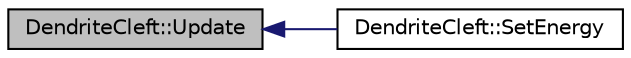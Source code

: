 digraph "DendriteCleft::Update"
{
  edge [fontname="Helvetica",fontsize="10",labelfontname="Helvetica",labelfontsize="10"];
  node [fontname="Helvetica",fontsize="10",shape=record];
  rankdir="LR";
  Node1 [label="DendriteCleft::Update",height=0.2,width=0.4,color="black", fillcolor="grey75", style="filled", fontcolor="black"];
  Node1 -> Node2 [dir="back",color="midnightblue",fontsize="10",style="solid",fontname="Helvetica"];
  Node2 [label="DendriteCleft::SetEnergy",height=0.2,width=0.4,color="black", fillcolor="white", style="filled",URL="$class_dendrite_cleft.html#a1406eb724f234901b484ec86e1636619"];
}
